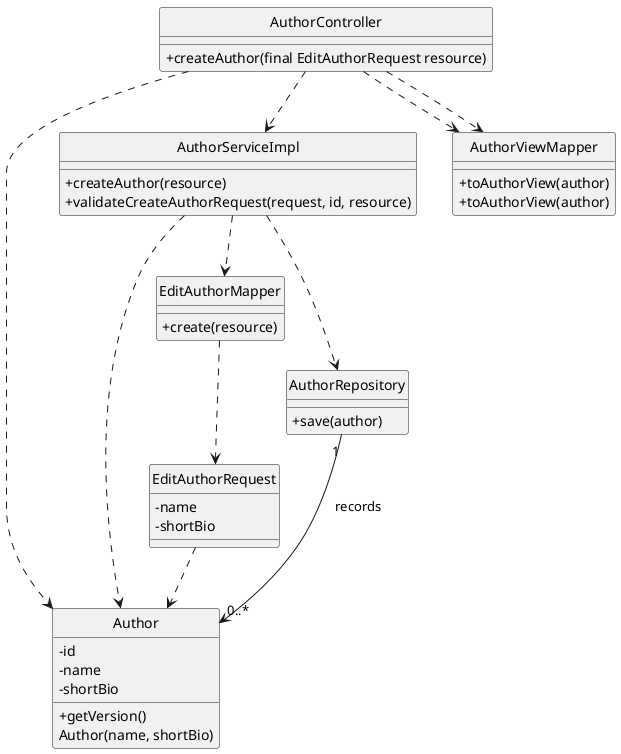 @startuml
'https://plantuml.com/class-diagram

hide circle
skinparam classAttributeIconSize 0

class Author{
    - id
    - name
    - shortBio
    + getVersion()
    Author(name, shortBio)
}

class AuthorController
{
    + createAuthor(final EditAuthorRequest resource)
}
class AuthorServiceImpl
{
    + createAuthor(resource)
    + validateCreateAuthorRequest(request, id, resource)
}
class AuthorViewMapper
{
    + toAuthorView(author)
}

class EditAuthorMapper
{
    + create(resource)
}

class AuthorRepository
{
    + save(author)
}

class EditAuthorRequest
{
    - name
    - shortBio
}

class AuthorViewMapper
{
    + toAuthorView(author)
}

AuthorController ..> AuthorServiceImpl
AuthorController ..> AuthorViewMapper
AuthorServiceImpl ..> EditAuthorMapper
AuthorServiceImpl ..> AuthorRepository
AuthorController ..> AuthorViewMapper
EditAuthorMapper ..> EditAuthorRequest
AuthorController ..> Author
AuthorServiceImpl ..> Author
EditAuthorRequest ..> Author
AuthorRepository "1" --> "0..*" Author: records

@enduml